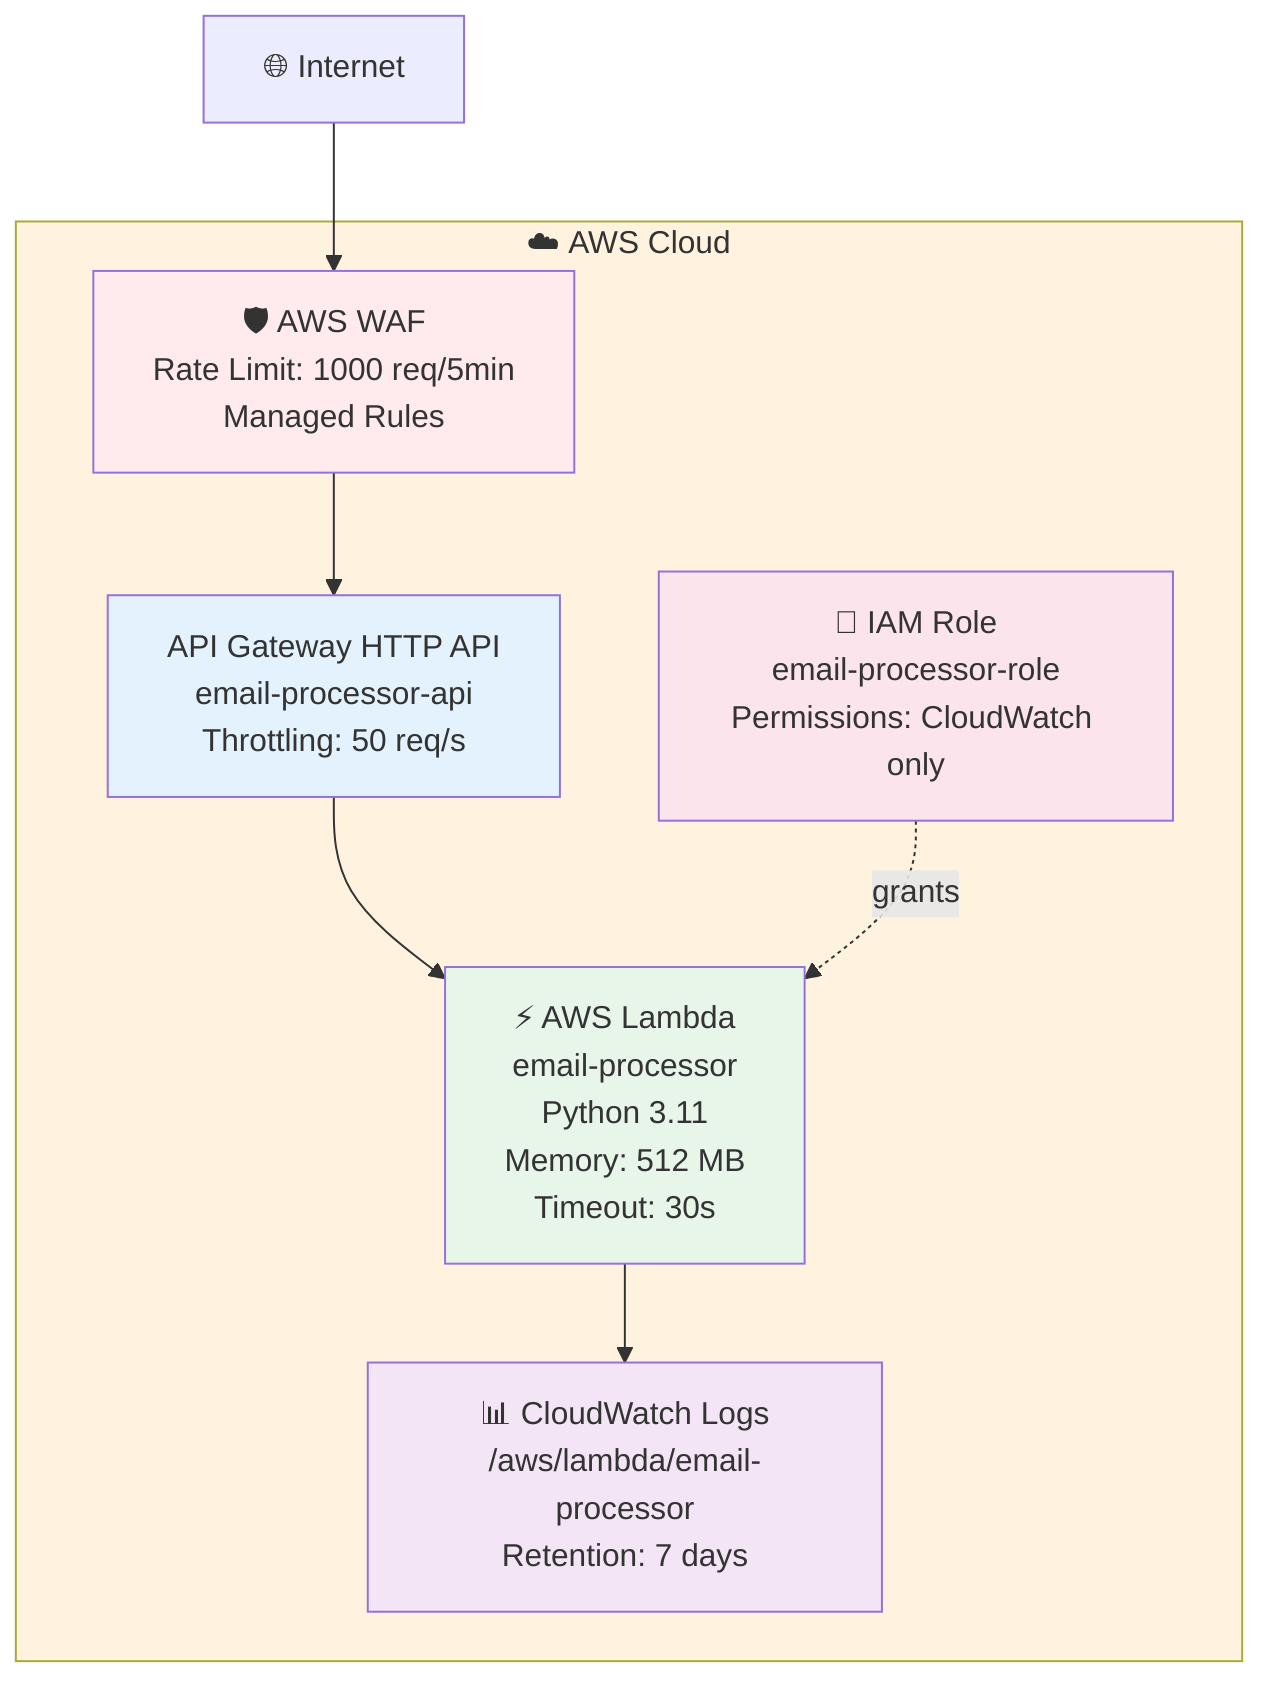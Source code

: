 graph TB
    INTERNET[🌐 Internet]
    
    subgraph AWS["☁️ AWS Cloud"]
        APIGW[API Gateway HTTP API<br/>email-processor-api<br/>Throttling: 50 req/s]
        
        WAF[🛡️ AWS WAF<br/>Rate Limit: 1000 req/5min<br/>Managed Rules]
        
        LAMBDA[⚡ AWS Lambda<br/>email-processor<br/>Python 3.11<br/>Memory: 512 MB<br/>Timeout: 30s]
        
        CW[📊 CloudWatch Logs<br/>/aws/lambda/email-processor<br/>Retention: 7 days]
        
        IAM[🔐 IAM Role<br/>email-processor-role<br/>Permissions: CloudWatch only]
    end

    INTERNET --> WAF
    WAF --> APIGW
    APIGW --> LAMBDA
    LAMBDA --> CW
    IAM -.grants.-> LAMBDA

    style AWS fill:#fff3e0
    style APIGW fill:#e3f2fd
    style LAMBDA fill:#e8f5e9
    style WAF fill:#ffebee
    style CW fill:#f3e5f5
    style IAM fill:#fce4ec
